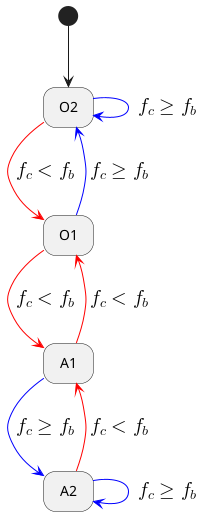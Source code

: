 @startuml
hide empty description

[*]  -->   O2

O2   -[#blue]->   O2 : <math> f_c >= f_b </math>

O2   -[#red]->    O1 : <math> f_c < f_b </math>
O1   -[#red]->    A1 : <math> f_c < f_b </math>
A1   -[#blue]->   A2 : <math> f_c >= f_b </math>

A2   -[#red]->    A1 : <math> f_c < f_b </math>
A1   -[#red]->    O1 : <math> f_c < f_b </math>
O1   -[#blue]->   O2 : <math> f_c >= f_b </math>

A2   -[#blue]->   A2 : <math> f_c >= f_b </math>

@enduml

